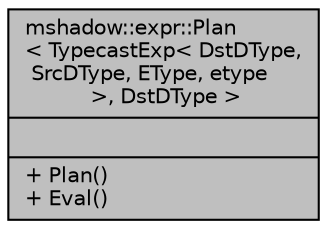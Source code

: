 digraph "mshadow::expr::Plan&lt; TypecastExp&lt; DstDType, SrcDType, EType, etype &gt;, DstDType &gt;"
{
 // LATEX_PDF_SIZE
  edge [fontname="Helvetica",fontsize="10",labelfontname="Helvetica",labelfontsize="10"];
  node [fontname="Helvetica",fontsize="10",shape=record];
  Node1 [label="{mshadow::expr::Plan\l\< TypecastExp\< DstDType,\l SrcDType, EType, etype\l \>, DstDType \>\n||+ Plan()\l+ Eval()\l}",height=0.2,width=0.4,color="black", fillcolor="grey75", style="filled", fontcolor="black",tooltip=" "];
}
